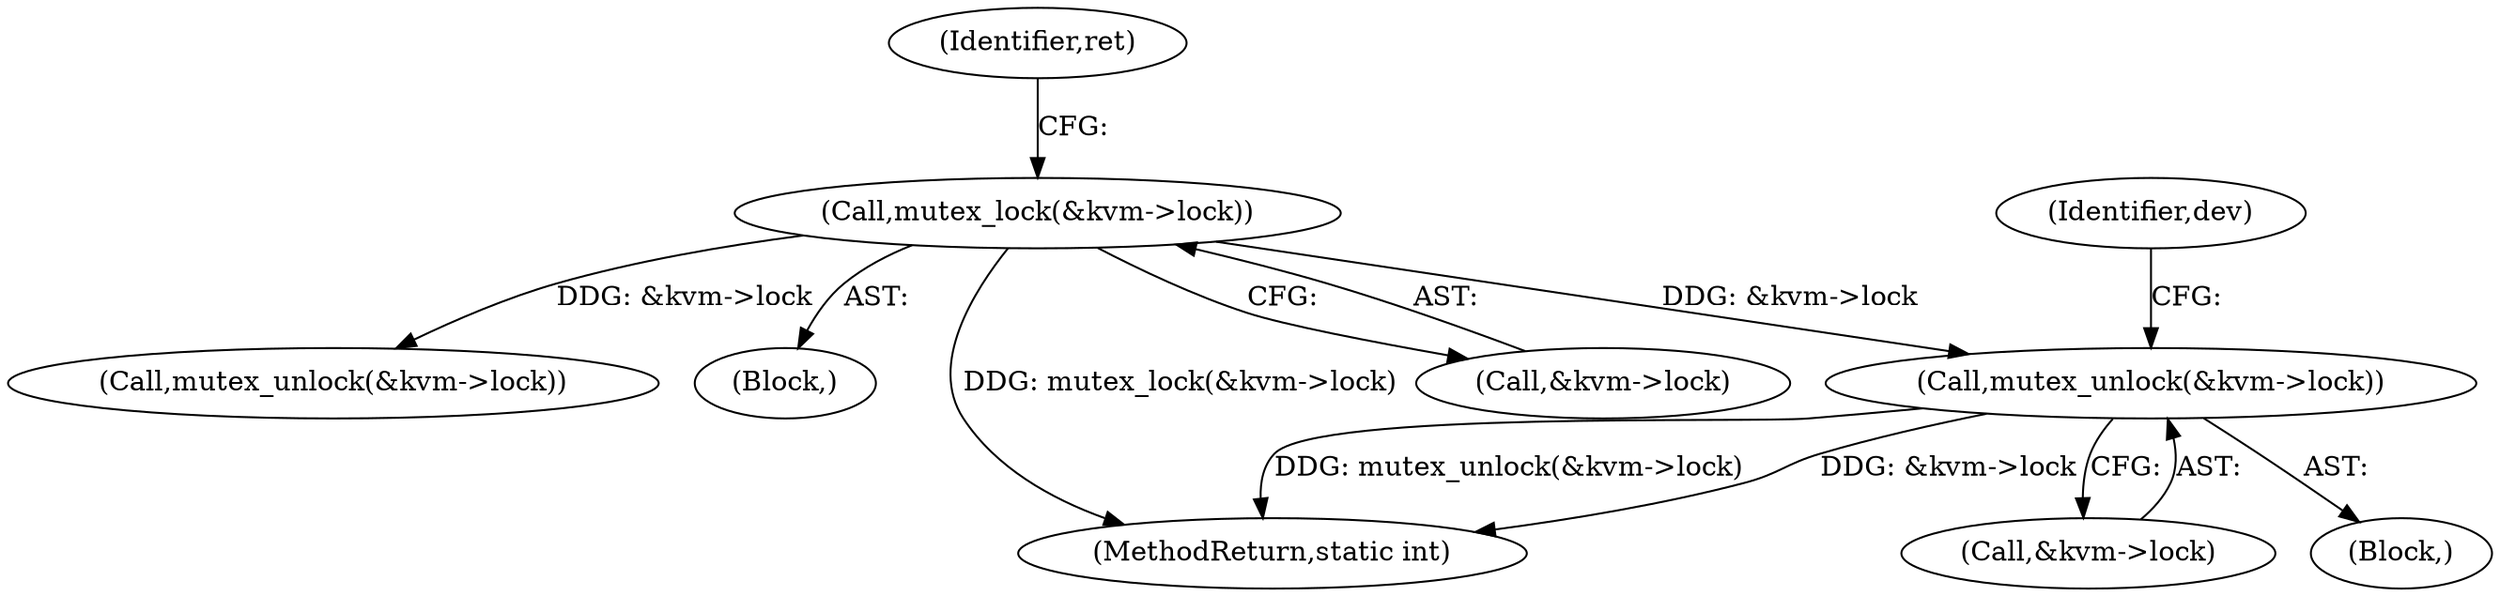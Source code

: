 digraph "0_linux_a0f1d21c1ccb1da66629627a74059dd7f5ac9c61@API" {
"1000186" [label="(Call,mutex_unlock(&kvm->lock))"];
"1000169" [label="(Call,mutex_lock(&kvm->lock))"];
"1000185" [label="(Block,)"];
"1000169" [label="(Call,mutex_lock(&kvm->lock))"];
"1000204" [label="(Call,mutex_unlock(&kvm->lock))"];
"1000103" [label="(Block,)"];
"1000192" [label="(Identifier,dev)"];
"1000260" [label="(MethodReturn,static int)"];
"1000170" [label="(Call,&kvm->lock)"];
"1000187" [label="(Call,&kvm->lock)"];
"1000175" [label="(Identifier,ret)"];
"1000186" [label="(Call,mutex_unlock(&kvm->lock))"];
"1000186" -> "1000185"  [label="AST: "];
"1000186" -> "1000187"  [label="CFG: "];
"1000187" -> "1000186"  [label="AST: "];
"1000192" -> "1000186"  [label="CFG: "];
"1000186" -> "1000260"  [label="DDG: mutex_unlock(&kvm->lock)"];
"1000186" -> "1000260"  [label="DDG: &kvm->lock"];
"1000169" -> "1000186"  [label="DDG: &kvm->lock"];
"1000169" -> "1000103"  [label="AST: "];
"1000169" -> "1000170"  [label="CFG: "];
"1000170" -> "1000169"  [label="AST: "];
"1000175" -> "1000169"  [label="CFG: "];
"1000169" -> "1000260"  [label="DDG: mutex_lock(&kvm->lock)"];
"1000169" -> "1000204"  [label="DDG: &kvm->lock"];
}
